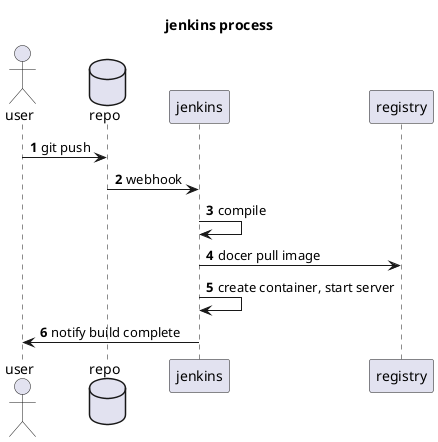 @startuml jenkins-process
autonumber
title jenkins process
actor user
database repo

user -> repo : git push
repo -> jenkins: webhook
jenkins -> jenkins: compile
jenkins -> registry: docer pull image
jenkins -> jenkins: create container, start server
jenkins -> user: notify build complete

@enduml